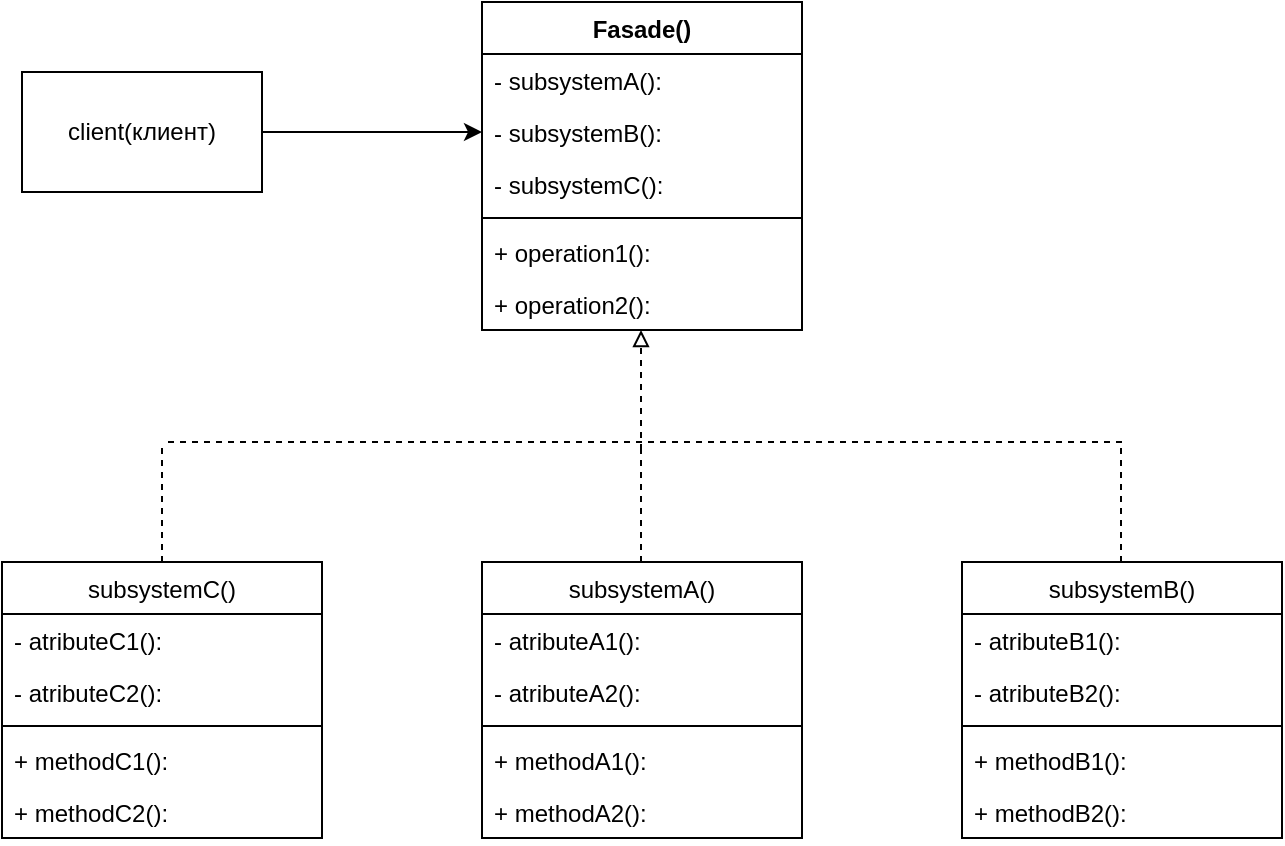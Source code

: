 <mxfile version="26.2.6">
  <diagram name="Страница — 1" id="eSV1dTeP5kJTu656WnZh">
    <mxGraphModel dx="1380" dy="764" grid="1" gridSize="10" guides="1" tooltips="1" connect="1" arrows="1" fold="1" page="1" pageScale="1" pageWidth="827" pageHeight="1169" math="0" shadow="0">
      <root>
        <mxCell id="0" />
        <mxCell id="1" parent="0" />
        <mxCell id="x7Py8WQSH2Ux3kmPr0Pf-32" style="edgeStyle=orthogonalEdgeStyle;rounded=0;orthogonalLoop=1;jettySize=auto;html=1;entryX=0;entryY=0.5;entryDx=0;entryDy=0;" edge="1" parent="1" source="x7Py8WQSH2Ux3kmPr0Pf-1" target="x7Py8WQSH2Ux3kmPr0Pf-7">
          <mxGeometry relative="1" as="geometry" />
        </mxCell>
        <mxCell id="x7Py8WQSH2Ux3kmPr0Pf-1" value="client(клиент)" style="rounded=0;whiteSpace=wrap;html=1;" vertex="1" parent="1">
          <mxGeometry x="90" y="155" width="120" height="60" as="geometry" />
        </mxCell>
        <mxCell id="x7Py8WQSH2Ux3kmPr0Pf-2" value="Fasade()" style="swimlane;fontStyle=1;align=center;verticalAlign=top;childLayout=stackLayout;horizontal=1;startSize=26;horizontalStack=0;resizeParent=1;resizeParentMax=0;resizeLast=0;collapsible=1;marginBottom=0;whiteSpace=wrap;html=1;" vertex="1" parent="1">
          <mxGeometry x="320" y="120" width="160" height="164" as="geometry" />
        </mxCell>
        <mxCell id="x7Py8WQSH2Ux3kmPr0Pf-3" value="- subsystemA():" style="text;strokeColor=none;fillColor=none;align=left;verticalAlign=top;spacingLeft=4;spacingRight=4;overflow=hidden;rotatable=0;points=[[0,0.5],[1,0.5]];portConstraint=eastwest;whiteSpace=wrap;html=1;" vertex="1" parent="x7Py8WQSH2Ux3kmPr0Pf-2">
          <mxGeometry y="26" width="160" height="26" as="geometry" />
        </mxCell>
        <mxCell id="x7Py8WQSH2Ux3kmPr0Pf-7" value="- subsystemB():" style="text;strokeColor=none;fillColor=none;align=left;verticalAlign=top;spacingLeft=4;spacingRight=4;overflow=hidden;rotatable=0;points=[[0,0.5],[1,0.5]];portConstraint=eastwest;whiteSpace=wrap;html=1;" vertex="1" parent="x7Py8WQSH2Ux3kmPr0Pf-2">
          <mxGeometry y="52" width="160" height="26" as="geometry" />
        </mxCell>
        <mxCell id="x7Py8WQSH2Ux3kmPr0Pf-6" value="- subsystemC():" style="text;strokeColor=none;fillColor=none;align=left;verticalAlign=top;spacingLeft=4;spacingRight=4;overflow=hidden;rotatable=0;points=[[0,0.5],[1,0.5]];portConstraint=eastwest;whiteSpace=wrap;html=1;" vertex="1" parent="x7Py8WQSH2Ux3kmPr0Pf-2">
          <mxGeometry y="78" width="160" height="26" as="geometry" />
        </mxCell>
        <mxCell id="x7Py8WQSH2Ux3kmPr0Pf-4" value="" style="line;strokeWidth=1;fillColor=none;align=left;verticalAlign=middle;spacingTop=-1;spacingLeft=3;spacingRight=3;rotatable=0;labelPosition=right;points=[];portConstraint=eastwest;strokeColor=inherit;" vertex="1" parent="x7Py8WQSH2Ux3kmPr0Pf-2">
          <mxGeometry y="104" width="160" height="8" as="geometry" />
        </mxCell>
        <mxCell id="x7Py8WQSH2Ux3kmPr0Pf-5" value="+ operation1():" style="text;strokeColor=none;fillColor=none;align=left;verticalAlign=top;spacingLeft=4;spacingRight=4;overflow=hidden;rotatable=0;points=[[0,0.5],[1,0.5]];portConstraint=eastwest;whiteSpace=wrap;html=1;" vertex="1" parent="x7Py8WQSH2Ux3kmPr0Pf-2">
          <mxGeometry y="112" width="160" height="26" as="geometry" />
        </mxCell>
        <mxCell id="x7Py8WQSH2Ux3kmPr0Pf-8" value="+ operation2():" style="text;strokeColor=none;fillColor=none;align=left;verticalAlign=top;spacingLeft=4;spacingRight=4;overflow=hidden;rotatable=0;points=[[0,0.5],[1,0.5]];portConstraint=eastwest;whiteSpace=wrap;html=1;" vertex="1" parent="x7Py8WQSH2Ux3kmPr0Pf-2">
          <mxGeometry y="138" width="160" height="26" as="geometry" />
        </mxCell>
        <mxCell id="x7Py8WQSH2Ux3kmPr0Pf-9" value="&lt;span style=&quot;font-weight: 400; text-align: left;&quot;&gt;subsystemA()&lt;/span&gt;" style="swimlane;fontStyle=1;align=center;verticalAlign=top;childLayout=stackLayout;horizontal=1;startSize=26;horizontalStack=0;resizeParent=1;resizeParentMax=0;resizeLast=0;collapsible=1;marginBottom=0;whiteSpace=wrap;html=1;" vertex="1" parent="1">
          <mxGeometry x="320" y="400" width="160" height="138" as="geometry" />
        </mxCell>
        <mxCell id="x7Py8WQSH2Ux3kmPr0Pf-10" value="- atributeA1():" style="text;strokeColor=none;fillColor=none;align=left;verticalAlign=top;spacingLeft=4;spacingRight=4;overflow=hidden;rotatable=0;points=[[0,0.5],[1,0.5]];portConstraint=eastwest;whiteSpace=wrap;html=1;" vertex="1" parent="x7Py8WQSH2Ux3kmPr0Pf-9">
          <mxGeometry y="26" width="160" height="26" as="geometry" />
        </mxCell>
        <mxCell id="x7Py8WQSH2Ux3kmPr0Pf-13" value="- atributeA2():" style="text;strokeColor=none;fillColor=none;align=left;verticalAlign=top;spacingLeft=4;spacingRight=4;overflow=hidden;rotatable=0;points=[[0,0.5],[1,0.5]];portConstraint=eastwest;whiteSpace=wrap;html=1;" vertex="1" parent="x7Py8WQSH2Ux3kmPr0Pf-9">
          <mxGeometry y="52" width="160" height="26" as="geometry" />
        </mxCell>
        <mxCell id="x7Py8WQSH2Ux3kmPr0Pf-11" value="" style="line;strokeWidth=1;fillColor=none;align=left;verticalAlign=middle;spacingTop=-1;spacingLeft=3;spacingRight=3;rotatable=0;labelPosition=right;points=[];portConstraint=eastwest;strokeColor=inherit;" vertex="1" parent="x7Py8WQSH2Ux3kmPr0Pf-9">
          <mxGeometry y="78" width="160" height="8" as="geometry" />
        </mxCell>
        <mxCell id="x7Py8WQSH2Ux3kmPr0Pf-12" value="+ methodA1():" style="text;strokeColor=none;fillColor=none;align=left;verticalAlign=top;spacingLeft=4;spacingRight=4;overflow=hidden;rotatable=0;points=[[0,0.5],[1,0.5]];portConstraint=eastwest;whiteSpace=wrap;html=1;" vertex="1" parent="x7Py8WQSH2Ux3kmPr0Pf-9">
          <mxGeometry y="86" width="160" height="26" as="geometry" />
        </mxCell>
        <mxCell id="x7Py8WQSH2Ux3kmPr0Pf-14" value="+ methodA2():" style="text;strokeColor=none;fillColor=none;align=left;verticalAlign=top;spacingLeft=4;spacingRight=4;overflow=hidden;rotatable=0;points=[[0,0.5],[1,0.5]];portConstraint=eastwest;whiteSpace=wrap;html=1;" vertex="1" parent="x7Py8WQSH2Ux3kmPr0Pf-9">
          <mxGeometry y="112" width="160" height="26" as="geometry" />
        </mxCell>
        <mxCell id="x7Py8WQSH2Ux3kmPr0Pf-15" value="&lt;span style=&quot;font-weight: 400; text-align: left;&quot;&gt;subsystemB()&lt;/span&gt;" style="swimlane;fontStyle=1;align=center;verticalAlign=top;childLayout=stackLayout;horizontal=1;startSize=26;horizontalStack=0;resizeParent=1;resizeParentMax=0;resizeLast=0;collapsible=1;marginBottom=0;whiteSpace=wrap;html=1;" vertex="1" parent="1">
          <mxGeometry x="560" y="400" width="160" height="138" as="geometry" />
        </mxCell>
        <mxCell id="x7Py8WQSH2Ux3kmPr0Pf-16" value="- atributeB1():" style="text;strokeColor=none;fillColor=none;align=left;verticalAlign=top;spacingLeft=4;spacingRight=4;overflow=hidden;rotatable=0;points=[[0,0.5],[1,0.5]];portConstraint=eastwest;whiteSpace=wrap;html=1;" vertex="1" parent="x7Py8WQSH2Ux3kmPr0Pf-15">
          <mxGeometry y="26" width="160" height="26" as="geometry" />
        </mxCell>
        <mxCell id="x7Py8WQSH2Ux3kmPr0Pf-17" value="- atributeB2():" style="text;strokeColor=none;fillColor=none;align=left;verticalAlign=top;spacingLeft=4;spacingRight=4;overflow=hidden;rotatable=0;points=[[0,0.5],[1,0.5]];portConstraint=eastwest;whiteSpace=wrap;html=1;" vertex="1" parent="x7Py8WQSH2Ux3kmPr0Pf-15">
          <mxGeometry y="52" width="160" height="26" as="geometry" />
        </mxCell>
        <mxCell id="x7Py8WQSH2Ux3kmPr0Pf-18" value="" style="line;strokeWidth=1;fillColor=none;align=left;verticalAlign=middle;spacingTop=-1;spacingLeft=3;spacingRight=3;rotatable=0;labelPosition=right;points=[];portConstraint=eastwest;strokeColor=inherit;" vertex="1" parent="x7Py8WQSH2Ux3kmPr0Pf-15">
          <mxGeometry y="78" width="160" height="8" as="geometry" />
        </mxCell>
        <mxCell id="x7Py8WQSH2Ux3kmPr0Pf-19" value="+ methodB1():" style="text;strokeColor=none;fillColor=none;align=left;verticalAlign=top;spacingLeft=4;spacingRight=4;overflow=hidden;rotatable=0;points=[[0,0.5],[1,0.5]];portConstraint=eastwest;whiteSpace=wrap;html=1;" vertex="1" parent="x7Py8WQSH2Ux3kmPr0Pf-15">
          <mxGeometry y="86" width="160" height="26" as="geometry" />
        </mxCell>
        <mxCell id="x7Py8WQSH2Ux3kmPr0Pf-20" value="+ methodB2():" style="text;strokeColor=none;fillColor=none;align=left;verticalAlign=top;spacingLeft=4;spacingRight=4;overflow=hidden;rotatable=0;points=[[0,0.5],[1,0.5]];portConstraint=eastwest;whiteSpace=wrap;html=1;" vertex="1" parent="x7Py8WQSH2Ux3kmPr0Pf-15">
          <mxGeometry y="112" width="160" height="26" as="geometry" />
        </mxCell>
        <mxCell id="x7Py8WQSH2Ux3kmPr0Pf-21" value="&lt;span style=&quot;font-weight: 400; text-align: left;&quot;&gt;subsystemC()&lt;/span&gt;" style="swimlane;fontStyle=1;align=center;verticalAlign=top;childLayout=stackLayout;horizontal=1;startSize=26;horizontalStack=0;resizeParent=1;resizeParentMax=0;resizeLast=0;collapsible=1;marginBottom=0;whiteSpace=wrap;html=1;" vertex="1" parent="1">
          <mxGeometry x="80" y="400" width="160" height="138" as="geometry" />
        </mxCell>
        <mxCell id="x7Py8WQSH2Ux3kmPr0Pf-22" value="- atributeC1():" style="text;strokeColor=none;fillColor=none;align=left;verticalAlign=top;spacingLeft=4;spacingRight=4;overflow=hidden;rotatable=0;points=[[0,0.5],[1,0.5]];portConstraint=eastwest;whiteSpace=wrap;html=1;" vertex="1" parent="x7Py8WQSH2Ux3kmPr0Pf-21">
          <mxGeometry y="26" width="160" height="26" as="geometry" />
        </mxCell>
        <mxCell id="x7Py8WQSH2Ux3kmPr0Pf-23" value="- atributeC2():" style="text;strokeColor=none;fillColor=none;align=left;verticalAlign=top;spacingLeft=4;spacingRight=4;overflow=hidden;rotatable=0;points=[[0,0.5],[1,0.5]];portConstraint=eastwest;whiteSpace=wrap;html=1;" vertex="1" parent="x7Py8WQSH2Ux3kmPr0Pf-21">
          <mxGeometry y="52" width="160" height="26" as="geometry" />
        </mxCell>
        <mxCell id="x7Py8WQSH2Ux3kmPr0Pf-24" value="" style="line;strokeWidth=1;fillColor=none;align=left;verticalAlign=middle;spacingTop=-1;spacingLeft=3;spacingRight=3;rotatable=0;labelPosition=right;points=[];portConstraint=eastwest;strokeColor=inherit;" vertex="1" parent="x7Py8WQSH2Ux3kmPr0Pf-21">
          <mxGeometry y="78" width="160" height="8" as="geometry" />
        </mxCell>
        <mxCell id="x7Py8WQSH2Ux3kmPr0Pf-25" value="+ methodC1():" style="text;strokeColor=none;fillColor=none;align=left;verticalAlign=top;spacingLeft=4;spacingRight=4;overflow=hidden;rotatable=0;points=[[0,0.5],[1,0.5]];portConstraint=eastwest;whiteSpace=wrap;html=1;" vertex="1" parent="x7Py8WQSH2Ux3kmPr0Pf-21">
          <mxGeometry y="86" width="160" height="26" as="geometry" />
        </mxCell>
        <mxCell id="x7Py8WQSH2Ux3kmPr0Pf-26" value="+ methodC2():" style="text;strokeColor=none;fillColor=none;align=left;verticalAlign=top;spacingLeft=4;spacingRight=4;overflow=hidden;rotatable=0;points=[[0,0.5],[1,0.5]];portConstraint=eastwest;whiteSpace=wrap;html=1;" vertex="1" parent="x7Py8WQSH2Ux3kmPr0Pf-21">
          <mxGeometry y="112" width="160" height="26" as="geometry" />
        </mxCell>
        <mxCell id="x7Py8WQSH2Ux3kmPr0Pf-27" value="" style="endArrow=none;dashed=1;html=1;rounded=0;exitX=0.5;exitY=0;exitDx=0;exitDy=0;" edge="1" parent="1" source="x7Py8WQSH2Ux3kmPr0Pf-21">
          <mxGeometry width="50" height="50" relative="1" as="geometry">
            <mxPoint x="150" y="370" as="sourcePoint" />
            <mxPoint x="160" y="340" as="targetPoint" />
          </mxGeometry>
        </mxCell>
        <mxCell id="x7Py8WQSH2Ux3kmPr0Pf-28" value="" style="endArrow=none;dashed=1;html=1;rounded=0;exitX=0.5;exitY=0;exitDx=0;exitDy=0;" edge="1" parent="1">
          <mxGeometry width="50" height="50" relative="1" as="geometry">
            <mxPoint x="399.5" y="400" as="sourcePoint" />
            <mxPoint x="399.5" y="340" as="targetPoint" />
          </mxGeometry>
        </mxCell>
        <mxCell id="x7Py8WQSH2Ux3kmPr0Pf-29" value="" style="endArrow=none;dashed=1;html=1;rounded=0;exitX=0.5;exitY=0;exitDx=0;exitDy=0;" edge="1" parent="1">
          <mxGeometry width="50" height="50" relative="1" as="geometry">
            <mxPoint x="639.5" y="400" as="sourcePoint" />
            <mxPoint x="639.5" y="340" as="targetPoint" />
          </mxGeometry>
        </mxCell>
        <mxCell id="x7Py8WQSH2Ux3kmPr0Pf-30" value="" style="endArrow=none;dashed=1;html=1;rounded=0;" edge="1" parent="1">
          <mxGeometry width="50" height="50" relative="1" as="geometry">
            <mxPoint x="640" y="340" as="sourcePoint" />
            <mxPoint x="160" y="340" as="targetPoint" />
          </mxGeometry>
        </mxCell>
        <mxCell id="x7Py8WQSH2Ux3kmPr0Pf-31" value="" style="endArrow=block;dashed=1;html=1;rounded=0;exitX=0.5;exitY=0;exitDx=0;exitDy=0;endFill=0;" edge="1" parent="1">
          <mxGeometry width="50" height="50" relative="1" as="geometry">
            <mxPoint x="399.5" y="344" as="sourcePoint" />
            <mxPoint x="399.5" y="284" as="targetPoint" />
          </mxGeometry>
        </mxCell>
      </root>
    </mxGraphModel>
  </diagram>
</mxfile>

